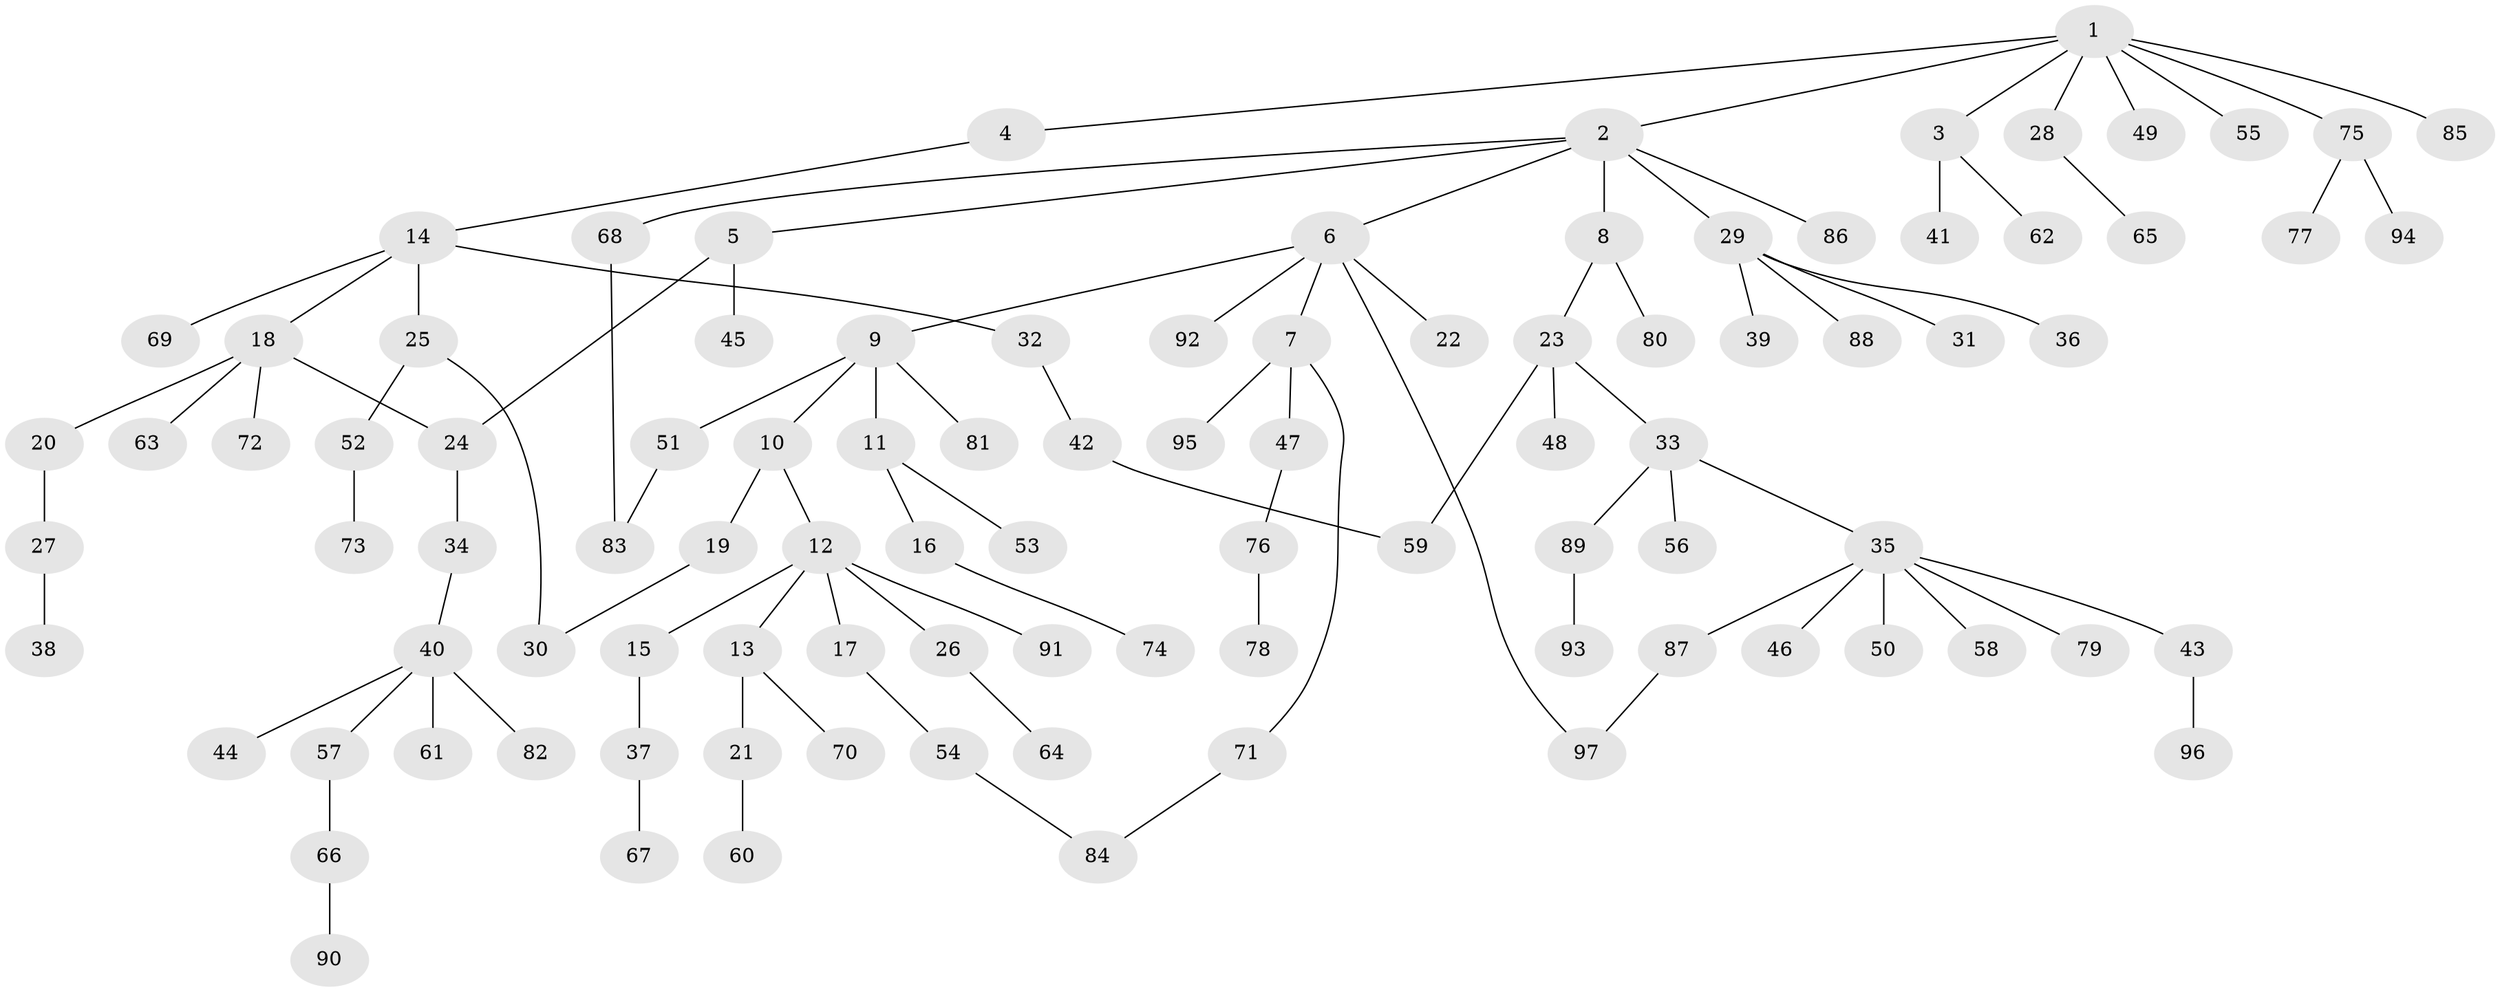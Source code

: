 // Generated by graph-tools (version 1.1) at 2025/34/03/09/25 02:34:26]
// undirected, 97 vertices, 102 edges
graph export_dot {
graph [start="1"]
  node [color=gray90,style=filled];
  1;
  2;
  3;
  4;
  5;
  6;
  7;
  8;
  9;
  10;
  11;
  12;
  13;
  14;
  15;
  16;
  17;
  18;
  19;
  20;
  21;
  22;
  23;
  24;
  25;
  26;
  27;
  28;
  29;
  30;
  31;
  32;
  33;
  34;
  35;
  36;
  37;
  38;
  39;
  40;
  41;
  42;
  43;
  44;
  45;
  46;
  47;
  48;
  49;
  50;
  51;
  52;
  53;
  54;
  55;
  56;
  57;
  58;
  59;
  60;
  61;
  62;
  63;
  64;
  65;
  66;
  67;
  68;
  69;
  70;
  71;
  72;
  73;
  74;
  75;
  76;
  77;
  78;
  79;
  80;
  81;
  82;
  83;
  84;
  85;
  86;
  87;
  88;
  89;
  90;
  91;
  92;
  93;
  94;
  95;
  96;
  97;
  1 -- 2;
  1 -- 3;
  1 -- 4;
  1 -- 28;
  1 -- 49;
  1 -- 55;
  1 -- 75;
  1 -- 85;
  2 -- 5;
  2 -- 6;
  2 -- 8;
  2 -- 29;
  2 -- 68;
  2 -- 86;
  3 -- 41;
  3 -- 62;
  4 -- 14;
  5 -- 45;
  5 -- 24;
  6 -- 7;
  6 -- 9;
  6 -- 22;
  6 -- 92;
  6 -- 97;
  7 -- 47;
  7 -- 71;
  7 -- 95;
  8 -- 23;
  8 -- 80;
  9 -- 10;
  9 -- 11;
  9 -- 51;
  9 -- 81;
  10 -- 12;
  10 -- 19;
  11 -- 16;
  11 -- 53;
  12 -- 13;
  12 -- 15;
  12 -- 17;
  12 -- 26;
  12 -- 91;
  13 -- 21;
  13 -- 70;
  14 -- 18;
  14 -- 25;
  14 -- 32;
  14 -- 69;
  15 -- 37;
  16 -- 74;
  17 -- 54;
  18 -- 20;
  18 -- 24;
  18 -- 63;
  18 -- 72;
  19 -- 30;
  20 -- 27;
  21 -- 60;
  23 -- 33;
  23 -- 48;
  23 -- 59;
  24 -- 34;
  25 -- 30;
  25 -- 52;
  26 -- 64;
  27 -- 38;
  28 -- 65;
  29 -- 31;
  29 -- 36;
  29 -- 39;
  29 -- 88;
  32 -- 42;
  33 -- 35;
  33 -- 56;
  33 -- 89;
  34 -- 40;
  35 -- 43;
  35 -- 46;
  35 -- 50;
  35 -- 58;
  35 -- 79;
  35 -- 87;
  37 -- 67;
  40 -- 44;
  40 -- 57;
  40 -- 61;
  40 -- 82;
  42 -- 59;
  43 -- 96;
  47 -- 76;
  51 -- 83;
  52 -- 73;
  54 -- 84;
  57 -- 66;
  66 -- 90;
  68 -- 83;
  71 -- 84;
  75 -- 77;
  75 -- 94;
  76 -- 78;
  87 -- 97;
  89 -- 93;
}
